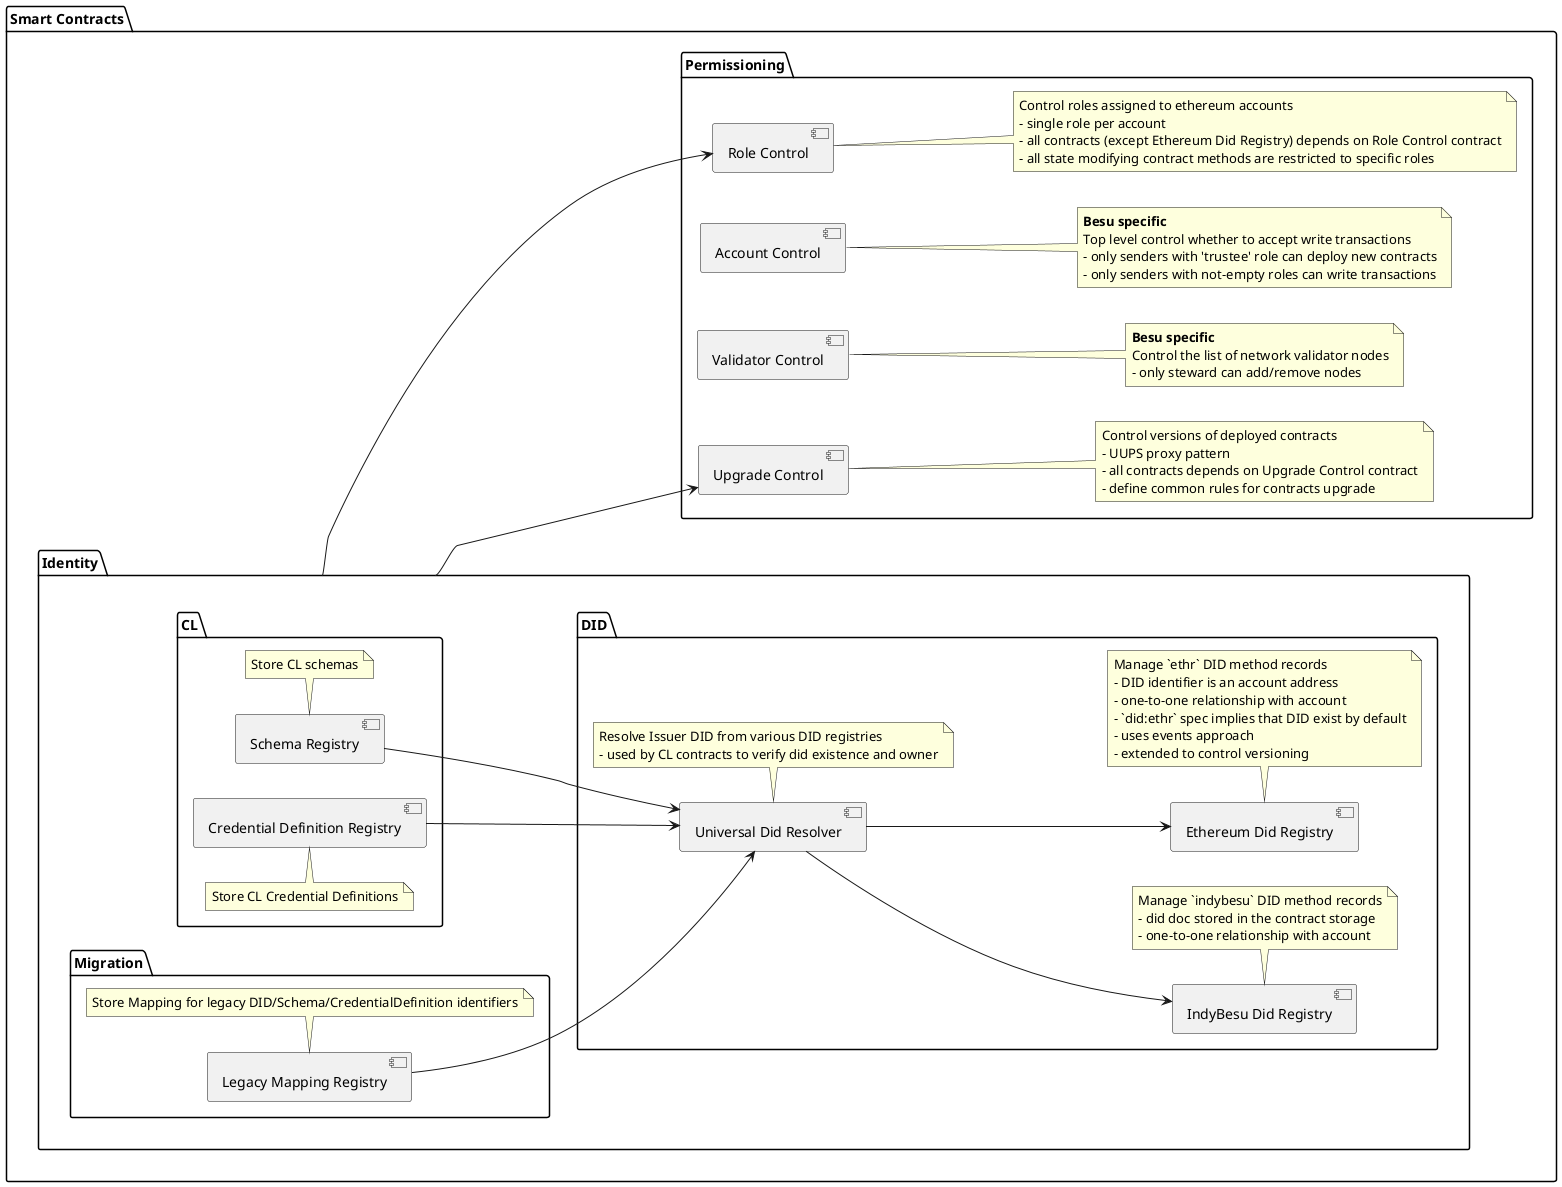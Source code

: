 @startuml

left to right direction

package "Smart Contracts" {

    package "Permissioning" {

        component [Role Control]
        note right of [Role Control]
          Control roles assigned to ethereum accounts
          - single role per account
          - all contracts (except Ethereum Did Registry) depends on Role Control contract
          - all state modifying contract methods are restricted to specific roles
        end note

        component [Account Control]
        note right of [Account Control]
          **Besu specific**
          Top level control whether to accept write transactions
          - only senders with 'trustee' role can deploy new contracts
          - only senders with not-empty roles can write transactions
        end note

        component [Validator Control]
        note right of [Validator Control]
          **Besu specific**
          Control the list of network validator nodes
          - only steward can add/remove nodes
        end note

        component [Upgrade Control]
        note right of [Upgrade Control]
          Control versions of deployed contracts
          - UUPS proxy pattern
          - all contracts depends on Upgrade Control contract
          - define common rules for contracts upgrade
        end note
    }

    package "Identity" {

       package "DID" {

            component [IndyBesu Did Registry]
            note bottom of [IndyBesu Did Registry]
              Manage `indybesu` DID method records
              - did doc stored in the contract storage
              - one-to-one relationship with account
            end note

            component [Ethereum Did Registry]
            note bottom of [Ethereum Did Registry]
              Manage `ethr` DID method records
              - DID identifier is an account address
              - one-to-one relationship with account
              - `did:ethr` spec implies that DID exist by default
              - uses events approach
              - extended to control versioning
            end note

            component [Universal Did Resolver]
            note bottom of [Universal Did Resolver]
              Resolve Issuer DID from various DID registries
              - used by CL contracts to verify did existence and owner
            end note
        }

        package "CL" {

            component [Schema Registry]
            note bottom of [Schema Registry]
              Store CL schemas
            end note

            component [Credential Definition Registry]
            note top of [Credential Definition Registry]
              Store CL Credential Definitions
            end note
        }

        package "Migration" {
            component [Legacy Mapping Registry]
            note bottom of [Legacy Mapping Registry]
              Store Mapping for legacy DID/Schema/CredentialDefinition identifiers
            end note
        }
    }

    [Identity] --> [Role Control]
    [Identity] --> [Upgrade Control]
    [Universal Did Resolver] --> [IndyBesu Did Registry]
    [Universal Did Resolver] --> [Ethereum Did Registry]
    [Schema Registry] --> [Universal Did Resolver]
    [Credential Definition Registry] --> [Universal Did Resolver]
    [Legacy Mapping Registry] --> [Universal Did Resolver]
}

@enduml
